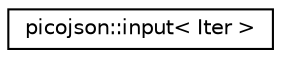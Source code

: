 digraph "Graphical Class Hierarchy"
{
  edge [fontname="Helvetica",fontsize="10",labelfontname="Helvetica",labelfontsize="10"];
  node [fontname="Helvetica",fontsize="10",shape=record];
  rankdir="LR";
  Node0 [label="picojson::input\< Iter \>",height=0.2,width=0.4,color="black", fillcolor="white", style="filled",URL="$classpicojson_1_1input.html"];
}
